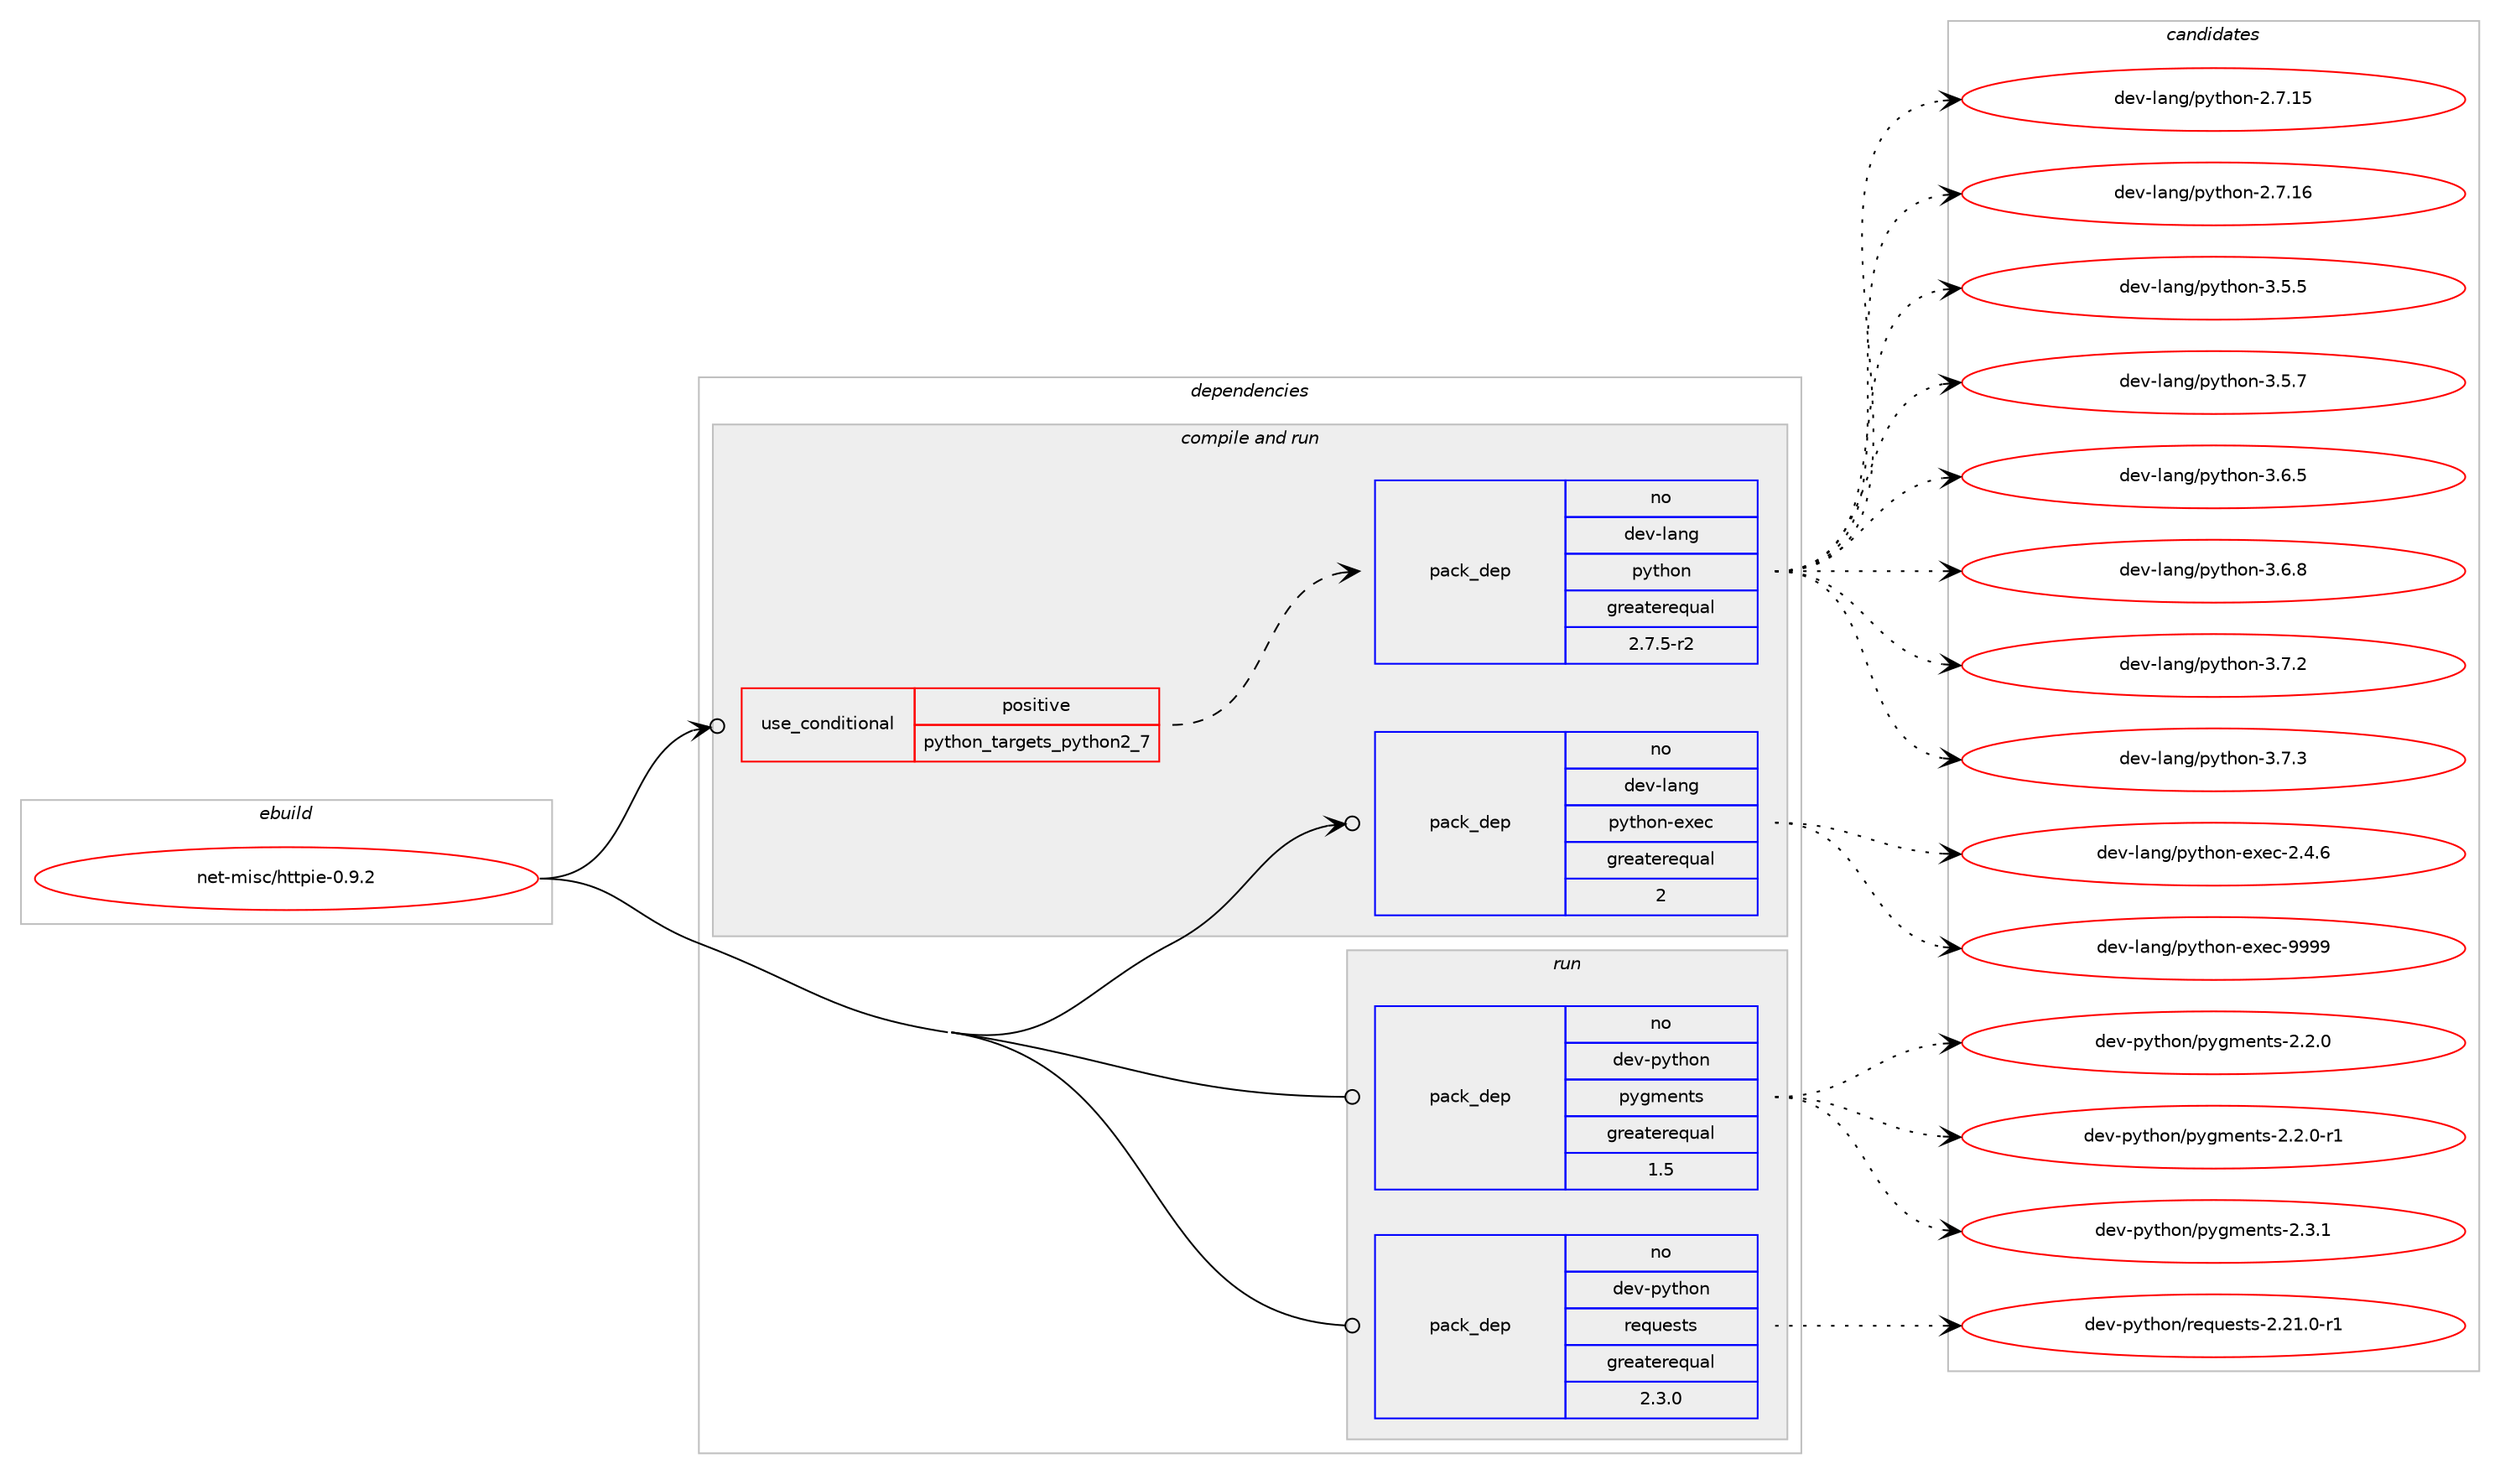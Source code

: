 digraph prolog {

# *************
# Graph options
# *************

newrank=true;
concentrate=true;
compound=true;
graph [rankdir=LR,fontname=Helvetica,fontsize=10,ranksep=1.5];#, ranksep=2.5, nodesep=0.2];
edge  [arrowhead=vee];
node  [fontname=Helvetica,fontsize=10];

# **********
# The ebuild
# **********

subgraph cluster_leftcol {
color=gray;
rank=same;
label=<<i>ebuild</i>>;
id [label="net-misc/httpie-0.9.2", color=red, width=4, href="../net-misc/httpie-0.9.2.svg"];
}

# ****************
# The dependencies
# ****************

subgraph cluster_midcol {
color=gray;
label=<<i>dependencies</i>>;
subgraph cluster_compile {
fillcolor="#eeeeee";
style=filled;
label=<<i>compile</i>>;
}
subgraph cluster_compileandrun {
fillcolor="#eeeeee";
style=filled;
label=<<i>compile and run</i>>;
subgraph cond725 {
dependency3118 [label=<<TABLE BORDER="0" CELLBORDER="1" CELLSPACING="0" CELLPADDING="4"><TR><TD ROWSPAN="3" CELLPADDING="10">use_conditional</TD></TR><TR><TD>positive</TD></TR><TR><TD>python_targets_python2_7</TD></TR></TABLE>>, shape=none, color=red];
subgraph pack2353 {
dependency3119 [label=<<TABLE BORDER="0" CELLBORDER="1" CELLSPACING="0" CELLPADDING="4" WIDTH="220"><TR><TD ROWSPAN="6" CELLPADDING="30">pack_dep</TD></TR><TR><TD WIDTH="110">no</TD></TR><TR><TD>dev-lang</TD></TR><TR><TD>python</TD></TR><TR><TD>greaterequal</TD></TR><TR><TD>2.7.5-r2</TD></TR></TABLE>>, shape=none, color=blue];
}
dependency3118:e -> dependency3119:w [weight=20,style="dashed",arrowhead="vee"];
}
id:e -> dependency3118:w [weight=20,style="solid",arrowhead="odotvee"];
subgraph pack2354 {
dependency3120 [label=<<TABLE BORDER="0" CELLBORDER="1" CELLSPACING="0" CELLPADDING="4" WIDTH="220"><TR><TD ROWSPAN="6" CELLPADDING="30">pack_dep</TD></TR><TR><TD WIDTH="110">no</TD></TR><TR><TD>dev-lang</TD></TR><TR><TD>python-exec</TD></TR><TR><TD>greaterequal</TD></TR><TR><TD>2</TD></TR></TABLE>>, shape=none, color=blue];
}
id:e -> dependency3120:w [weight=20,style="solid",arrowhead="odotvee"];
}
subgraph cluster_run {
fillcolor="#eeeeee";
style=filled;
label=<<i>run</i>>;
subgraph pack2355 {
dependency3121 [label=<<TABLE BORDER="0" CELLBORDER="1" CELLSPACING="0" CELLPADDING="4" WIDTH="220"><TR><TD ROWSPAN="6" CELLPADDING="30">pack_dep</TD></TR><TR><TD WIDTH="110">no</TD></TR><TR><TD>dev-python</TD></TR><TR><TD>pygments</TD></TR><TR><TD>greaterequal</TD></TR><TR><TD>1.5</TD></TR></TABLE>>, shape=none, color=blue];
}
id:e -> dependency3121:w [weight=20,style="solid",arrowhead="odot"];
subgraph pack2356 {
dependency3122 [label=<<TABLE BORDER="0" CELLBORDER="1" CELLSPACING="0" CELLPADDING="4" WIDTH="220"><TR><TD ROWSPAN="6" CELLPADDING="30">pack_dep</TD></TR><TR><TD WIDTH="110">no</TD></TR><TR><TD>dev-python</TD></TR><TR><TD>requests</TD></TR><TR><TD>greaterequal</TD></TR><TR><TD>2.3.0</TD></TR></TABLE>>, shape=none, color=blue];
}
id:e -> dependency3122:w [weight=20,style="solid",arrowhead="odot"];
}
}

# **************
# The candidates
# **************

subgraph cluster_choices {
rank=same;
color=gray;
label=<<i>candidates</i>>;

subgraph choice2353 {
color=black;
nodesep=1;
choice10010111845108971101034711212111610411111045504655464953 [label="dev-lang/python-2.7.15", color=red, width=4,href="../dev-lang/python-2.7.15.svg"];
choice10010111845108971101034711212111610411111045504655464954 [label="dev-lang/python-2.7.16", color=red, width=4,href="../dev-lang/python-2.7.16.svg"];
choice100101118451089711010347112121116104111110455146534653 [label="dev-lang/python-3.5.5", color=red, width=4,href="../dev-lang/python-3.5.5.svg"];
choice100101118451089711010347112121116104111110455146534655 [label="dev-lang/python-3.5.7", color=red, width=4,href="../dev-lang/python-3.5.7.svg"];
choice100101118451089711010347112121116104111110455146544653 [label="dev-lang/python-3.6.5", color=red, width=4,href="../dev-lang/python-3.6.5.svg"];
choice100101118451089711010347112121116104111110455146544656 [label="dev-lang/python-3.6.8", color=red, width=4,href="../dev-lang/python-3.6.8.svg"];
choice100101118451089711010347112121116104111110455146554650 [label="dev-lang/python-3.7.2", color=red, width=4,href="../dev-lang/python-3.7.2.svg"];
choice100101118451089711010347112121116104111110455146554651 [label="dev-lang/python-3.7.3", color=red, width=4,href="../dev-lang/python-3.7.3.svg"];
dependency3119:e -> choice10010111845108971101034711212111610411111045504655464953:w [style=dotted,weight="100"];
dependency3119:e -> choice10010111845108971101034711212111610411111045504655464954:w [style=dotted,weight="100"];
dependency3119:e -> choice100101118451089711010347112121116104111110455146534653:w [style=dotted,weight="100"];
dependency3119:e -> choice100101118451089711010347112121116104111110455146534655:w [style=dotted,weight="100"];
dependency3119:e -> choice100101118451089711010347112121116104111110455146544653:w [style=dotted,weight="100"];
dependency3119:e -> choice100101118451089711010347112121116104111110455146544656:w [style=dotted,weight="100"];
dependency3119:e -> choice100101118451089711010347112121116104111110455146554650:w [style=dotted,weight="100"];
dependency3119:e -> choice100101118451089711010347112121116104111110455146554651:w [style=dotted,weight="100"];
}
subgraph choice2354 {
color=black;
nodesep=1;
choice1001011184510897110103471121211161041111104510112010199455046524654 [label="dev-lang/python-exec-2.4.6", color=red, width=4,href="../dev-lang/python-exec-2.4.6.svg"];
choice10010111845108971101034711212111610411111045101120101994557575757 [label="dev-lang/python-exec-9999", color=red, width=4,href="../dev-lang/python-exec-9999.svg"];
dependency3120:e -> choice1001011184510897110103471121211161041111104510112010199455046524654:w [style=dotted,weight="100"];
dependency3120:e -> choice10010111845108971101034711212111610411111045101120101994557575757:w [style=dotted,weight="100"];
}
subgraph choice2355 {
color=black;
nodesep=1;
choice1001011184511212111610411111047112121103109101110116115455046504648 [label="dev-python/pygments-2.2.0", color=red, width=4,href="../dev-python/pygments-2.2.0.svg"];
choice10010111845112121116104111110471121211031091011101161154550465046484511449 [label="dev-python/pygments-2.2.0-r1", color=red, width=4,href="../dev-python/pygments-2.2.0-r1.svg"];
choice1001011184511212111610411111047112121103109101110116115455046514649 [label="dev-python/pygments-2.3.1", color=red, width=4,href="../dev-python/pygments-2.3.1.svg"];
dependency3121:e -> choice1001011184511212111610411111047112121103109101110116115455046504648:w [style=dotted,weight="100"];
dependency3121:e -> choice10010111845112121116104111110471121211031091011101161154550465046484511449:w [style=dotted,weight="100"];
dependency3121:e -> choice1001011184511212111610411111047112121103109101110116115455046514649:w [style=dotted,weight="100"];
}
subgraph choice2356 {
color=black;
nodesep=1;
choice1001011184511212111610411111047114101113117101115116115455046504946484511449 [label="dev-python/requests-2.21.0-r1", color=red, width=4,href="../dev-python/requests-2.21.0-r1.svg"];
dependency3122:e -> choice1001011184511212111610411111047114101113117101115116115455046504946484511449:w [style=dotted,weight="100"];
}
}

}
